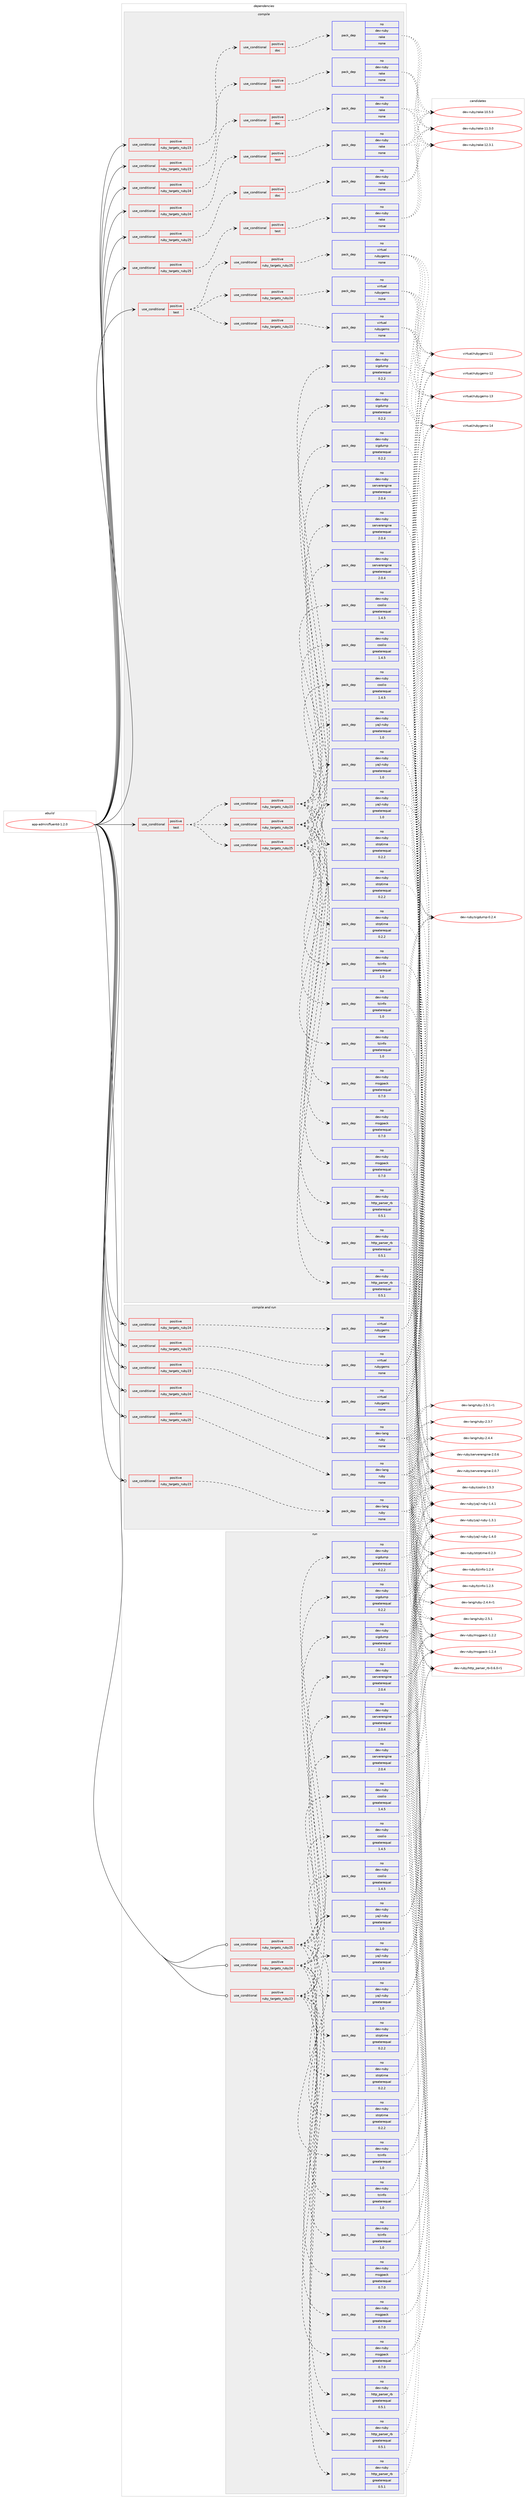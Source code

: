 digraph prolog {

# *************
# Graph options
# *************

newrank=true;
concentrate=true;
compound=true;
graph [rankdir=LR,fontname=Helvetica,fontsize=10,ranksep=1.5];#, ranksep=2.5, nodesep=0.2];
edge  [arrowhead=vee];
node  [fontname=Helvetica,fontsize=10];

# **********
# The ebuild
# **********

subgraph cluster_leftcol {
color=gray;
rank=same;
label=<<i>ebuild</i>>;
id [label="app-admin/fluentd-1.2.0", color=red, width=4, href="../app-admin/fluentd-1.2.0.svg"];
}

# ****************
# The dependencies
# ****************

subgraph cluster_midcol {
color=gray;
label=<<i>dependencies</i>>;
subgraph cluster_compile {
fillcolor="#eeeeee";
style=filled;
label=<<i>compile</i>>;
subgraph cond114 {
dependency774 [label=<<TABLE BORDER="0" CELLBORDER="1" CELLSPACING="0" CELLPADDING="4"><TR><TD ROWSPAN="3" CELLPADDING="10">use_conditional</TD></TR><TR><TD>positive</TD></TR><TR><TD>ruby_targets_ruby23</TD></TR></TABLE>>, shape=none, color=red];
subgraph cond115 {
dependency775 [label=<<TABLE BORDER="0" CELLBORDER="1" CELLSPACING="0" CELLPADDING="4"><TR><TD ROWSPAN="3" CELLPADDING="10">use_conditional</TD></TR><TR><TD>positive</TD></TR><TR><TD>doc</TD></TR></TABLE>>, shape=none, color=red];
subgraph pack638 {
dependency776 [label=<<TABLE BORDER="0" CELLBORDER="1" CELLSPACING="0" CELLPADDING="4" WIDTH="220"><TR><TD ROWSPAN="6" CELLPADDING="30">pack_dep</TD></TR><TR><TD WIDTH="110">no</TD></TR><TR><TD>dev-ruby</TD></TR><TR><TD>rake</TD></TR><TR><TD>none</TD></TR><TR><TD></TD></TR></TABLE>>, shape=none, color=blue];
}
dependency775:e -> dependency776:w [weight=20,style="dashed",arrowhead="vee"];
}
dependency774:e -> dependency775:w [weight=20,style="dashed",arrowhead="vee"];
}
id:e -> dependency774:w [weight=20,style="solid",arrowhead="vee"];
subgraph cond116 {
dependency777 [label=<<TABLE BORDER="0" CELLBORDER="1" CELLSPACING="0" CELLPADDING="4"><TR><TD ROWSPAN="3" CELLPADDING="10">use_conditional</TD></TR><TR><TD>positive</TD></TR><TR><TD>ruby_targets_ruby23</TD></TR></TABLE>>, shape=none, color=red];
subgraph cond117 {
dependency778 [label=<<TABLE BORDER="0" CELLBORDER="1" CELLSPACING="0" CELLPADDING="4"><TR><TD ROWSPAN="3" CELLPADDING="10">use_conditional</TD></TR><TR><TD>positive</TD></TR><TR><TD>test</TD></TR></TABLE>>, shape=none, color=red];
subgraph pack639 {
dependency779 [label=<<TABLE BORDER="0" CELLBORDER="1" CELLSPACING="0" CELLPADDING="4" WIDTH="220"><TR><TD ROWSPAN="6" CELLPADDING="30">pack_dep</TD></TR><TR><TD WIDTH="110">no</TD></TR><TR><TD>dev-ruby</TD></TR><TR><TD>rake</TD></TR><TR><TD>none</TD></TR><TR><TD></TD></TR></TABLE>>, shape=none, color=blue];
}
dependency778:e -> dependency779:w [weight=20,style="dashed",arrowhead="vee"];
}
dependency777:e -> dependency778:w [weight=20,style="dashed",arrowhead="vee"];
}
id:e -> dependency777:w [weight=20,style="solid",arrowhead="vee"];
subgraph cond118 {
dependency780 [label=<<TABLE BORDER="0" CELLBORDER="1" CELLSPACING="0" CELLPADDING="4"><TR><TD ROWSPAN="3" CELLPADDING="10">use_conditional</TD></TR><TR><TD>positive</TD></TR><TR><TD>ruby_targets_ruby24</TD></TR></TABLE>>, shape=none, color=red];
subgraph cond119 {
dependency781 [label=<<TABLE BORDER="0" CELLBORDER="1" CELLSPACING="0" CELLPADDING="4"><TR><TD ROWSPAN="3" CELLPADDING="10">use_conditional</TD></TR><TR><TD>positive</TD></TR><TR><TD>doc</TD></TR></TABLE>>, shape=none, color=red];
subgraph pack640 {
dependency782 [label=<<TABLE BORDER="0" CELLBORDER="1" CELLSPACING="0" CELLPADDING="4" WIDTH="220"><TR><TD ROWSPAN="6" CELLPADDING="30">pack_dep</TD></TR><TR><TD WIDTH="110">no</TD></TR><TR><TD>dev-ruby</TD></TR><TR><TD>rake</TD></TR><TR><TD>none</TD></TR><TR><TD></TD></TR></TABLE>>, shape=none, color=blue];
}
dependency781:e -> dependency782:w [weight=20,style="dashed",arrowhead="vee"];
}
dependency780:e -> dependency781:w [weight=20,style="dashed",arrowhead="vee"];
}
id:e -> dependency780:w [weight=20,style="solid",arrowhead="vee"];
subgraph cond120 {
dependency783 [label=<<TABLE BORDER="0" CELLBORDER="1" CELLSPACING="0" CELLPADDING="4"><TR><TD ROWSPAN="3" CELLPADDING="10">use_conditional</TD></TR><TR><TD>positive</TD></TR><TR><TD>ruby_targets_ruby24</TD></TR></TABLE>>, shape=none, color=red];
subgraph cond121 {
dependency784 [label=<<TABLE BORDER="0" CELLBORDER="1" CELLSPACING="0" CELLPADDING="4"><TR><TD ROWSPAN="3" CELLPADDING="10">use_conditional</TD></TR><TR><TD>positive</TD></TR><TR><TD>test</TD></TR></TABLE>>, shape=none, color=red];
subgraph pack641 {
dependency785 [label=<<TABLE BORDER="0" CELLBORDER="1" CELLSPACING="0" CELLPADDING="4" WIDTH="220"><TR><TD ROWSPAN="6" CELLPADDING="30">pack_dep</TD></TR><TR><TD WIDTH="110">no</TD></TR><TR><TD>dev-ruby</TD></TR><TR><TD>rake</TD></TR><TR><TD>none</TD></TR><TR><TD></TD></TR></TABLE>>, shape=none, color=blue];
}
dependency784:e -> dependency785:w [weight=20,style="dashed",arrowhead="vee"];
}
dependency783:e -> dependency784:w [weight=20,style="dashed",arrowhead="vee"];
}
id:e -> dependency783:w [weight=20,style="solid",arrowhead="vee"];
subgraph cond122 {
dependency786 [label=<<TABLE BORDER="0" CELLBORDER="1" CELLSPACING="0" CELLPADDING="4"><TR><TD ROWSPAN="3" CELLPADDING="10">use_conditional</TD></TR><TR><TD>positive</TD></TR><TR><TD>ruby_targets_ruby25</TD></TR></TABLE>>, shape=none, color=red];
subgraph cond123 {
dependency787 [label=<<TABLE BORDER="0" CELLBORDER="1" CELLSPACING="0" CELLPADDING="4"><TR><TD ROWSPAN="3" CELLPADDING="10">use_conditional</TD></TR><TR><TD>positive</TD></TR><TR><TD>doc</TD></TR></TABLE>>, shape=none, color=red];
subgraph pack642 {
dependency788 [label=<<TABLE BORDER="0" CELLBORDER="1" CELLSPACING="0" CELLPADDING="4" WIDTH="220"><TR><TD ROWSPAN="6" CELLPADDING="30">pack_dep</TD></TR><TR><TD WIDTH="110">no</TD></TR><TR><TD>dev-ruby</TD></TR><TR><TD>rake</TD></TR><TR><TD>none</TD></TR><TR><TD></TD></TR></TABLE>>, shape=none, color=blue];
}
dependency787:e -> dependency788:w [weight=20,style="dashed",arrowhead="vee"];
}
dependency786:e -> dependency787:w [weight=20,style="dashed",arrowhead="vee"];
}
id:e -> dependency786:w [weight=20,style="solid",arrowhead="vee"];
subgraph cond124 {
dependency789 [label=<<TABLE BORDER="0" CELLBORDER="1" CELLSPACING="0" CELLPADDING="4"><TR><TD ROWSPAN="3" CELLPADDING="10">use_conditional</TD></TR><TR><TD>positive</TD></TR><TR><TD>ruby_targets_ruby25</TD></TR></TABLE>>, shape=none, color=red];
subgraph cond125 {
dependency790 [label=<<TABLE BORDER="0" CELLBORDER="1" CELLSPACING="0" CELLPADDING="4"><TR><TD ROWSPAN="3" CELLPADDING="10">use_conditional</TD></TR><TR><TD>positive</TD></TR><TR><TD>test</TD></TR></TABLE>>, shape=none, color=red];
subgraph pack643 {
dependency791 [label=<<TABLE BORDER="0" CELLBORDER="1" CELLSPACING="0" CELLPADDING="4" WIDTH="220"><TR><TD ROWSPAN="6" CELLPADDING="30">pack_dep</TD></TR><TR><TD WIDTH="110">no</TD></TR><TR><TD>dev-ruby</TD></TR><TR><TD>rake</TD></TR><TR><TD>none</TD></TR><TR><TD></TD></TR></TABLE>>, shape=none, color=blue];
}
dependency790:e -> dependency791:w [weight=20,style="dashed",arrowhead="vee"];
}
dependency789:e -> dependency790:w [weight=20,style="dashed",arrowhead="vee"];
}
id:e -> dependency789:w [weight=20,style="solid",arrowhead="vee"];
subgraph cond126 {
dependency792 [label=<<TABLE BORDER="0" CELLBORDER="1" CELLSPACING="0" CELLPADDING="4"><TR><TD ROWSPAN="3" CELLPADDING="10">use_conditional</TD></TR><TR><TD>positive</TD></TR><TR><TD>test</TD></TR></TABLE>>, shape=none, color=red];
subgraph cond127 {
dependency793 [label=<<TABLE BORDER="0" CELLBORDER="1" CELLSPACING="0" CELLPADDING="4"><TR><TD ROWSPAN="3" CELLPADDING="10">use_conditional</TD></TR><TR><TD>positive</TD></TR><TR><TD>ruby_targets_ruby23</TD></TR></TABLE>>, shape=none, color=red];
subgraph pack644 {
dependency794 [label=<<TABLE BORDER="0" CELLBORDER="1" CELLSPACING="0" CELLPADDING="4" WIDTH="220"><TR><TD ROWSPAN="6" CELLPADDING="30">pack_dep</TD></TR><TR><TD WIDTH="110">no</TD></TR><TR><TD>dev-ruby</TD></TR><TR><TD>msgpack</TD></TR><TR><TD>greaterequal</TD></TR><TR><TD>0.7.0</TD></TR></TABLE>>, shape=none, color=blue];
}
dependency793:e -> dependency794:w [weight=20,style="dashed",arrowhead="vee"];
subgraph pack645 {
dependency795 [label=<<TABLE BORDER="0" CELLBORDER="1" CELLSPACING="0" CELLPADDING="4" WIDTH="220"><TR><TD ROWSPAN="6" CELLPADDING="30">pack_dep</TD></TR><TR><TD WIDTH="110">no</TD></TR><TR><TD>dev-ruby</TD></TR><TR><TD>yajl-ruby</TD></TR><TR><TD>greaterequal</TD></TR><TR><TD>1.0</TD></TR></TABLE>>, shape=none, color=blue];
}
dependency793:e -> dependency795:w [weight=20,style="dashed",arrowhead="vee"];
subgraph pack646 {
dependency796 [label=<<TABLE BORDER="0" CELLBORDER="1" CELLSPACING="0" CELLPADDING="4" WIDTH="220"><TR><TD ROWSPAN="6" CELLPADDING="30">pack_dep</TD></TR><TR><TD WIDTH="110">no</TD></TR><TR><TD>dev-ruby</TD></TR><TR><TD>coolio</TD></TR><TR><TD>greaterequal</TD></TR><TR><TD>1.4.5</TD></TR></TABLE>>, shape=none, color=blue];
}
dependency793:e -> dependency796:w [weight=20,style="dashed",arrowhead="vee"];
subgraph pack647 {
dependency797 [label=<<TABLE BORDER="0" CELLBORDER="1" CELLSPACING="0" CELLPADDING="4" WIDTH="220"><TR><TD ROWSPAN="6" CELLPADDING="30">pack_dep</TD></TR><TR><TD WIDTH="110">no</TD></TR><TR><TD>dev-ruby</TD></TR><TR><TD>serverengine</TD></TR><TR><TD>greaterequal</TD></TR><TR><TD>2.0.4</TD></TR></TABLE>>, shape=none, color=blue];
}
dependency793:e -> dependency797:w [weight=20,style="dashed",arrowhead="vee"];
subgraph pack648 {
dependency798 [label=<<TABLE BORDER="0" CELLBORDER="1" CELLSPACING="0" CELLPADDING="4" WIDTH="220"><TR><TD ROWSPAN="6" CELLPADDING="30">pack_dep</TD></TR><TR><TD WIDTH="110">no</TD></TR><TR><TD>dev-ruby</TD></TR><TR><TD>http_parser_rb</TD></TR><TR><TD>greaterequal</TD></TR><TR><TD>0.5.1</TD></TR></TABLE>>, shape=none, color=blue];
}
dependency793:e -> dependency798:w [weight=20,style="dashed",arrowhead="vee"];
subgraph pack649 {
dependency799 [label=<<TABLE BORDER="0" CELLBORDER="1" CELLSPACING="0" CELLPADDING="4" WIDTH="220"><TR><TD ROWSPAN="6" CELLPADDING="30">pack_dep</TD></TR><TR><TD WIDTH="110">no</TD></TR><TR><TD>dev-ruby</TD></TR><TR><TD>sigdump</TD></TR><TR><TD>greaterequal</TD></TR><TR><TD>0.2.2</TD></TR></TABLE>>, shape=none, color=blue];
}
dependency793:e -> dependency799:w [weight=20,style="dashed",arrowhead="vee"];
subgraph pack650 {
dependency800 [label=<<TABLE BORDER="0" CELLBORDER="1" CELLSPACING="0" CELLPADDING="4" WIDTH="220"><TR><TD ROWSPAN="6" CELLPADDING="30">pack_dep</TD></TR><TR><TD WIDTH="110">no</TD></TR><TR><TD>dev-ruby</TD></TR><TR><TD>tzinfo</TD></TR><TR><TD>greaterequal</TD></TR><TR><TD>1.0</TD></TR></TABLE>>, shape=none, color=blue];
}
dependency793:e -> dependency800:w [weight=20,style="dashed",arrowhead="vee"];
subgraph pack651 {
dependency801 [label=<<TABLE BORDER="0" CELLBORDER="1" CELLSPACING="0" CELLPADDING="4" WIDTH="220"><TR><TD ROWSPAN="6" CELLPADDING="30">pack_dep</TD></TR><TR><TD WIDTH="110">no</TD></TR><TR><TD>dev-ruby</TD></TR><TR><TD>strptime</TD></TR><TR><TD>greaterequal</TD></TR><TR><TD>0.2.2</TD></TR></TABLE>>, shape=none, color=blue];
}
dependency793:e -> dependency801:w [weight=20,style="dashed",arrowhead="vee"];
}
dependency792:e -> dependency793:w [weight=20,style="dashed",arrowhead="vee"];
subgraph cond128 {
dependency802 [label=<<TABLE BORDER="0" CELLBORDER="1" CELLSPACING="0" CELLPADDING="4"><TR><TD ROWSPAN="3" CELLPADDING="10">use_conditional</TD></TR><TR><TD>positive</TD></TR><TR><TD>ruby_targets_ruby24</TD></TR></TABLE>>, shape=none, color=red];
subgraph pack652 {
dependency803 [label=<<TABLE BORDER="0" CELLBORDER="1" CELLSPACING="0" CELLPADDING="4" WIDTH="220"><TR><TD ROWSPAN="6" CELLPADDING="30">pack_dep</TD></TR><TR><TD WIDTH="110">no</TD></TR><TR><TD>dev-ruby</TD></TR><TR><TD>msgpack</TD></TR><TR><TD>greaterequal</TD></TR><TR><TD>0.7.0</TD></TR></TABLE>>, shape=none, color=blue];
}
dependency802:e -> dependency803:w [weight=20,style="dashed",arrowhead="vee"];
subgraph pack653 {
dependency804 [label=<<TABLE BORDER="0" CELLBORDER="1" CELLSPACING="0" CELLPADDING="4" WIDTH="220"><TR><TD ROWSPAN="6" CELLPADDING="30">pack_dep</TD></TR><TR><TD WIDTH="110">no</TD></TR><TR><TD>dev-ruby</TD></TR><TR><TD>yajl-ruby</TD></TR><TR><TD>greaterequal</TD></TR><TR><TD>1.0</TD></TR></TABLE>>, shape=none, color=blue];
}
dependency802:e -> dependency804:w [weight=20,style="dashed",arrowhead="vee"];
subgraph pack654 {
dependency805 [label=<<TABLE BORDER="0" CELLBORDER="1" CELLSPACING="0" CELLPADDING="4" WIDTH="220"><TR><TD ROWSPAN="6" CELLPADDING="30">pack_dep</TD></TR><TR><TD WIDTH="110">no</TD></TR><TR><TD>dev-ruby</TD></TR><TR><TD>coolio</TD></TR><TR><TD>greaterequal</TD></TR><TR><TD>1.4.5</TD></TR></TABLE>>, shape=none, color=blue];
}
dependency802:e -> dependency805:w [weight=20,style="dashed",arrowhead="vee"];
subgraph pack655 {
dependency806 [label=<<TABLE BORDER="0" CELLBORDER="1" CELLSPACING="0" CELLPADDING="4" WIDTH="220"><TR><TD ROWSPAN="6" CELLPADDING="30">pack_dep</TD></TR><TR><TD WIDTH="110">no</TD></TR><TR><TD>dev-ruby</TD></TR><TR><TD>serverengine</TD></TR><TR><TD>greaterequal</TD></TR><TR><TD>2.0.4</TD></TR></TABLE>>, shape=none, color=blue];
}
dependency802:e -> dependency806:w [weight=20,style="dashed",arrowhead="vee"];
subgraph pack656 {
dependency807 [label=<<TABLE BORDER="0" CELLBORDER="1" CELLSPACING="0" CELLPADDING="4" WIDTH="220"><TR><TD ROWSPAN="6" CELLPADDING="30">pack_dep</TD></TR><TR><TD WIDTH="110">no</TD></TR><TR><TD>dev-ruby</TD></TR><TR><TD>http_parser_rb</TD></TR><TR><TD>greaterequal</TD></TR><TR><TD>0.5.1</TD></TR></TABLE>>, shape=none, color=blue];
}
dependency802:e -> dependency807:w [weight=20,style="dashed",arrowhead="vee"];
subgraph pack657 {
dependency808 [label=<<TABLE BORDER="0" CELLBORDER="1" CELLSPACING="0" CELLPADDING="4" WIDTH="220"><TR><TD ROWSPAN="6" CELLPADDING="30">pack_dep</TD></TR><TR><TD WIDTH="110">no</TD></TR><TR><TD>dev-ruby</TD></TR><TR><TD>sigdump</TD></TR><TR><TD>greaterequal</TD></TR><TR><TD>0.2.2</TD></TR></TABLE>>, shape=none, color=blue];
}
dependency802:e -> dependency808:w [weight=20,style="dashed",arrowhead="vee"];
subgraph pack658 {
dependency809 [label=<<TABLE BORDER="0" CELLBORDER="1" CELLSPACING="0" CELLPADDING="4" WIDTH="220"><TR><TD ROWSPAN="6" CELLPADDING="30">pack_dep</TD></TR><TR><TD WIDTH="110">no</TD></TR><TR><TD>dev-ruby</TD></TR><TR><TD>tzinfo</TD></TR><TR><TD>greaterequal</TD></TR><TR><TD>1.0</TD></TR></TABLE>>, shape=none, color=blue];
}
dependency802:e -> dependency809:w [weight=20,style="dashed",arrowhead="vee"];
subgraph pack659 {
dependency810 [label=<<TABLE BORDER="0" CELLBORDER="1" CELLSPACING="0" CELLPADDING="4" WIDTH="220"><TR><TD ROWSPAN="6" CELLPADDING="30">pack_dep</TD></TR><TR><TD WIDTH="110">no</TD></TR><TR><TD>dev-ruby</TD></TR><TR><TD>strptime</TD></TR><TR><TD>greaterequal</TD></TR><TR><TD>0.2.2</TD></TR></TABLE>>, shape=none, color=blue];
}
dependency802:e -> dependency810:w [weight=20,style="dashed",arrowhead="vee"];
}
dependency792:e -> dependency802:w [weight=20,style="dashed",arrowhead="vee"];
subgraph cond129 {
dependency811 [label=<<TABLE BORDER="0" CELLBORDER="1" CELLSPACING="0" CELLPADDING="4"><TR><TD ROWSPAN="3" CELLPADDING="10">use_conditional</TD></TR><TR><TD>positive</TD></TR><TR><TD>ruby_targets_ruby25</TD></TR></TABLE>>, shape=none, color=red];
subgraph pack660 {
dependency812 [label=<<TABLE BORDER="0" CELLBORDER="1" CELLSPACING="0" CELLPADDING="4" WIDTH="220"><TR><TD ROWSPAN="6" CELLPADDING="30">pack_dep</TD></TR><TR><TD WIDTH="110">no</TD></TR><TR><TD>dev-ruby</TD></TR><TR><TD>msgpack</TD></TR><TR><TD>greaterequal</TD></TR><TR><TD>0.7.0</TD></TR></TABLE>>, shape=none, color=blue];
}
dependency811:e -> dependency812:w [weight=20,style="dashed",arrowhead="vee"];
subgraph pack661 {
dependency813 [label=<<TABLE BORDER="0" CELLBORDER="1" CELLSPACING="0" CELLPADDING="4" WIDTH="220"><TR><TD ROWSPAN="6" CELLPADDING="30">pack_dep</TD></TR><TR><TD WIDTH="110">no</TD></TR><TR><TD>dev-ruby</TD></TR><TR><TD>yajl-ruby</TD></TR><TR><TD>greaterequal</TD></TR><TR><TD>1.0</TD></TR></TABLE>>, shape=none, color=blue];
}
dependency811:e -> dependency813:w [weight=20,style="dashed",arrowhead="vee"];
subgraph pack662 {
dependency814 [label=<<TABLE BORDER="0" CELLBORDER="1" CELLSPACING="0" CELLPADDING="4" WIDTH="220"><TR><TD ROWSPAN="6" CELLPADDING="30">pack_dep</TD></TR><TR><TD WIDTH="110">no</TD></TR><TR><TD>dev-ruby</TD></TR><TR><TD>coolio</TD></TR><TR><TD>greaterequal</TD></TR><TR><TD>1.4.5</TD></TR></TABLE>>, shape=none, color=blue];
}
dependency811:e -> dependency814:w [weight=20,style="dashed",arrowhead="vee"];
subgraph pack663 {
dependency815 [label=<<TABLE BORDER="0" CELLBORDER="1" CELLSPACING="0" CELLPADDING="4" WIDTH="220"><TR><TD ROWSPAN="6" CELLPADDING="30">pack_dep</TD></TR><TR><TD WIDTH="110">no</TD></TR><TR><TD>dev-ruby</TD></TR><TR><TD>serverengine</TD></TR><TR><TD>greaterequal</TD></TR><TR><TD>2.0.4</TD></TR></TABLE>>, shape=none, color=blue];
}
dependency811:e -> dependency815:w [weight=20,style="dashed",arrowhead="vee"];
subgraph pack664 {
dependency816 [label=<<TABLE BORDER="0" CELLBORDER="1" CELLSPACING="0" CELLPADDING="4" WIDTH="220"><TR><TD ROWSPAN="6" CELLPADDING="30">pack_dep</TD></TR><TR><TD WIDTH="110">no</TD></TR><TR><TD>dev-ruby</TD></TR><TR><TD>http_parser_rb</TD></TR><TR><TD>greaterequal</TD></TR><TR><TD>0.5.1</TD></TR></TABLE>>, shape=none, color=blue];
}
dependency811:e -> dependency816:w [weight=20,style="dashed",arrowhead="vee"];
subgraph pack665 {
dependency817 [label=<<TABLE BORDER="0" CELLBORDER="1" CELLSPACING="0" CELLPADDING="4" WIDTH="220"><TR><TD ROWSPAN="6" CELLPADDING="30">pack_dep</TD></TR><TR><TD WIDTH="110">no</TD></TR><TR><TD>dev-ruby</TD></TR><TR><TD>sigdump</TD></TR><TR><TD>greaterequal</TD></TR><TR><TD>0.2.2</TD></TR></TABLE>>, shape=none, color=blue];
}
dependency811:e -> dependency817:w [weight=20,style="dashed",arrowhead="vee"];
subgraph pack666 {
dependency818 [label=<<TABLE BORDER="0" CELLBORDER="1" CELLSPACING="0" CELLPADDING="4" WIDTH="220"><TR><TD ROWSPAN="6" CELLPADDING="30">pack_dep</TD></TR><TR><TD WIDTH="110">no</TD></TR><TR><TD>dev-ruby</TD></TR><TR><TD>tzinfo</TD></TR><TR><TD>greaterequal</TD></TR><TR><TD>1.0</TD></TR></TABLE>>, shape=none, color=blue];
}
dependency811:e -> dependency818:w [weight=20,style="dashed",arrowhead="vee"];
subgraph pack667 {
dependency819 [label=<<TABLE BORDER="0" CELLBORDER="1" CELLSPACING="0" CELLPADDING="4" WIDTH="220"><TR><TD ROWSPAN="6" CELLPADDING="30">pack_dep</TD></TR><TR><TD WIDTH="110">no</TD></TR><TR><TD>dev-ruby</TD></TR><TR><TD>strptime</TD></TR><TR><TD>greaterequal</TD></TR><TR><TD>0.2.2</TD></TR></TABLE>>, shape=none, color=blue];
}
dependency811:e -> dependency819:w [weight=20,style="dashed",arrowhead="vee"];
}
dependency792:e -> dependency811:w [weight=20,style="dashed",arrowhead="vee"];
}
id:e -> dependency792:w [weight=20,style="solid",arrowhead="vee"];
subgraph cond130 {
dependency820 [label=<<TABLE BORDER="0" CELLBORDER="1" CELLSPACING="0" CELLPADDING="4"><TR><TD ROWSPAN="3" CELLPADDING="10">use_conditional</TD></TR><TR><TD>positive</TD></TR><TR><TD>test</TD></TR></TABLE>>, shape=none, color=red];
subgraph cond131 {
dependency821 [label=<<TABLE BORDER="0" CELLBORDER="1" CELLSPACING="0" CELLPADDING="4"><TR><TD ROWSPAN="3" CELLPADDING="10">use_conditional</TD></TR><TR><TD>positive</TD></TR><TR><TD>ruby_targets_ruby23</TD></TR></TABLE>>, shape=none, color=red];
subgraph pack668 {
dependency822 [label=<<TABLE BORDER="0" CELLBORDER="1" CELLSPACING="0" CELLPADDING="4" WIDTH="220"><TR><TD ROWSPAN="6" CELLPADDING="30">pack_dep</TD></TR><TR><TD WIDTH="110">no</TD></TR><TR><TD>virtual</TD></TR><TR><TD>rubygems</TD></TR><TR><TD>none</TD></TR><TR><TD></TD></TR></TABLE>>, shape=none, color=blue];
}
dependency821:e -> dependency822:w [weight=20,style="dashed",arrowhead="vee"];
}
dependency820:e -> dependency821:w [weight=20,style="dashed",arrowhead="vee"];
subgraph cond132 {
dependency823 [label=<<TABLE BORDER="0" CELLBORDER="1" CELLSPACING="0" CELLPADDING="4"><TR><TD ROWSPAN="3" CELLPADDING="10">use_conditional</TD></TR><TR><TD>positive</TD></TR><TR><TD>ruby_targets_ruby24</TD></TR></TABLE>>, shape=none, color=red];
subgraph pack669 {
dependency824 [label=<<TABLE BORDER="0" CELLBORDER="1" CELLSPACING="0" CELLPADDING="4" WIDTH="220"><TR><TD ROWSPAN="6" CELLPADDING="30">pack_dep</TD></TR><TR><TD WIDTH="110">no</TD></TR><TR><TD>virtual</TD></TR><TR><TD>rubygems</TD></TR><TR><TD>none</TD></TR><TR><TD></TD></TR></TABLE>>, shape=none, color=blue];
}
dependency823:e -> dependency824:w [weight=20,style="dashed",arrowhead="vee"];
}
dependency820:e -> dependency823:w [weight=20,style="dashed",arrowhead="vee"];
subgraph cond133 {
dependency825 [label=<<TABLE BORDER="0" CELLBORDER="1" CELLSPACING="0" CELLPADDING="4"><TR><TD ROWSPAN="3" CELLPADDING="10">use_conditional</TD></TR><TR><TD>positive</TD></TR><TR><TD>ruby_targets_ruby25</TD></TR></TABLE>>, shape=none, color=red];
subgraph pack670 {
dependency826 [label=<<TABLE BORDER="0" CELLBORDER="1" CELLSPACING="0" CELLPADDING="4" WIDTH="220"><TR><TD ROWSPAN="6" CELLPADDING="30">pack_dep</TD></TR><TR><TD WIDTH="110">no</TD></TR><TR><TD>virtual</TD></TR><TR><TD>rubygems</TD></TR><TR><TD>none</TD></TR><TR><TD></TD></TR></TABLE>>, shape=none, color=blue];
}
dependency825:e -> dependency826:w [weight=20,style="dashed",arrowhead="vee"];
}
dependency820:e -> dependency825:w [weight=20,style="dashed",arrowhead="vee"];
}
id:e -> dependency820:w [weight=20,style="solid",arrowhead="vee"];
}
subgraph cluster_compileandrun {
fillcolor="#eeeeee";
style=filled;
label=<<i>compile and run</i>>;
subgraph cond134 {
dependency827 [label=<<TABLE BORDER="0" CELLBORDER="1" CELLSPACING="0" CELLPADDING="4"><TR><TD ROWSPAN="3" CELLPADDING="10">use_conditional</TD></TR><TR><TD>positive</TD></TR><TR><TD>ruby_targets_ruby23</TD></TR></TABLE>>, shape=none, color=red];
subgraph pack671 {
dependency828 [label=<<TABLE BORDER="0" CELLBORDER="1" CELLSPACING="0" CELLPADDING="4" WIDTH="220"><TR><TD ROWSPAN="6" CELLPADDING="30">pack_dep</TD></TR><TR><TD WIDTH="110">no</TD></TR><TR><TD>dev-lang</TD></TR><TR><TD>ruby</TD></TR><TR><TD>none</TD></TR><TR><TD></TD></TR></TABLE>>, shape=none, color=blue];
}
dependency827:e -> dependency828:w [weight=20,style="dashed",arrowhead="vee"];
}
id:e -> dependency827:w [weight=20,style="solid",arrowhead="odotvee"];
subgraph cond135 {
dependency829 [label=<<TABLE BORDER="0" CELLBORDER="1" CELLSPACING="0" CELLPADDING="4"><TR><TD ROWSPAN="3" CELLPADDING="10">use_conditional</TD></TR><TR><TD>positive</TD></TR><TR><TD>ruby_targets_ruby23</TD></TR></TABLE>>, shape=none, color=red];
subgraph pack672 {
dependency830 [label=<<TABLE BORDER="0" CELLBORDER="1" CELLSPACING="0" CELLPADDING="4" WIDTH="220"><TR><TD ROWSPAN="6" CELLPADDING="30">pack_dep</TD></TR><TR><TD WIDTH="110">no</TD></TR><TR><TD>virtual</TD></TR><TR><TD>rubygems</TD></TR><TR><TD>none</TD></TR><TR><TD></TD></TR></TABLE>>, shape=none, color=blue];
}
dependency829:e -> dependency830:w [weight=20,style="dashed",arrowhead="vee"];
}
id:e -> dependency829:w [weight=20,style="solid",arrowhead="odotvee"];
subgraph cond136 {
dependency831 [label=<<TABLE BORDER="0" CELLBORDER="1" CELLSPACING="0" CELLPADDING="4"><TR><TD ROWSPAN="3" CELLPADDING="10">use_conditional</TD></TR><TR><TD>positive</TD></TR><TR><TD>ruby_targets_ruby24</TD></TR></TABLE>>, shape=none, color=red];
subgraph pack673 {
dependency832 [label=<<TABLE BORDER="0" CELLBORDER="1" CELLSPACING="0" CELLPADDING="4" WIDTH="220"><TR><TD ROWSPAN="6" CELLPADDING="30">pack_dep</TD></TR><TR><TD WIDTH="110">no</TD></TR><TR><TD>dev-lang</TD></TR><TR><TD>ruby</TD></TR><TR><TD>none</TD></TR><TR><TD></TD></TR></TABLE>>, shape=none, color=blue];
}
dependency831:e -> dependency832:w [weight=20,style="dashed",arrowhead="vee"];
}
id:e -> dependency831:w [weight=20,style="solid",arrowhead="odotvee"];
subgraph cond137 {
dependency833 [label=<<TABLE BORDER="0" CELLBORDER="1" CELLSPACING="0" CELLPADDING="4"><TR><TD ROWSPAN="3" CELLPADDING="10">use_conditional</TD></TR><TR><TD>positive</TD></TR><TR><TD>ruby_targets_ruby24</TD></TR></TABLE>>, shape=none, color=red];
subgraph pack674 {
dependency834 [label=<<TABLE BORDER="0" CELLBORDER="1" CELLSPACING="0" CELLPADDING="4" WIDTH="220"><TR><TD ROWSPAN="6" CELLPADDING="30">pack_dep</TD></TR><TR><TD WIDTH="110">no</TD></TR><TR><TD>virtual</TD></TR><TR><TD>rubygems</TD></TR><TR><TD>none</TD></TR><TR><TD></TD></TR></TABLE>>, shape=none, color=blue];
}
dependency833:e -> dependency834:w [weight=20,style="dashed",arrowhead="vee"];
}
id:e -> dependency833:w [weight=20,style="solid",arrowhead="odotvee"];
subgraph cond138 {
dependency835 [label=<<TABLE BORDER="0" CELLBORDER="1" CELLSPACING="0" CELLPADDING="4"><TR><TD ROWSPAN="3" CELLPADDING="10">use_conditional</TD></TR><TR><TD>positive</TD></TR><TR><TD>ruby_targets_ruby25</TD></TR></TABLE>>, shape=none, color=red];
subgraph pack675 {
dependency836 [label=<<TABLE BORDER="0" CELLBORDER="1" CELLSPACING="0" CELLPADDING="4" WIDTH="220"><TR><TD ROWSPAN="6" CELLPADDING="30">pack_dep</TD></TR><TR><TD WIDTH="110">no</TD></TR><TR><TD>dev-lang</TD></TR><TR><TD>ruby</TD></TR><TR><TD>none</TD></TR><TR><TD></TD></TR></TABLE>>, shape=none, color=blue];
}
dependency835:e -> dependency836:w [weight=20,style="dashed",arrowhead="vee"];
}
id:e -> dependency835:w [weight=20,style="solid",arrowhead="odotvee"];
subgraph cond139 {
dependency837 [label=<<TABLE BORDER="0" CELLBORDER="1" CELLSPACING="0" CELLPADDING="4"><TR><TD ROWSPAN="3" CELLPADDING="10">use_conditional</TD></TR><TR><TD>positive</TD></TR><TR><TD>ruby_targets_ruby25</TD></TR></TABLE>>, shape=none, color=red];
subgraph pack676 {
dependency838 [label=<<TABLE BORDER="0" CELLBORDER="1" CELLSPACING="0" CELLPADDING="4" WIDTH="220"><TR><TD ROWSPAN="6" CELLPADDING="30">pack_dep</TD></TR><TR><TD WIDTH="110">no</TD></TR><TR><TD>virtual</TD></TR><TR><TD>rubygems</TD></TR><TR><TD>none</TD></TR><TR><TD></TD></TR></TABLE>>, shape=none, color=blue];
}
dependency837:e -> dependency838:w [weight=20,style="dashed",arrowhead="vee"];
}
id:e -> dependency837:w [weight=20,style="solid",arrowhead="odotvee"];
}
subgraph cluster_run {
fillcolor="#eeeeee";
style=filled;
label=<<i>run</i>>;
subgraph cond140 {
dependency839 [label=<<TABLE BORDER="0" CELLBORDER="1" CELLSPACING="0" CELLPADDING="4"><TR><TD ROWSPAN="3" CELLPADDING="10">use_conditional</TD></TR><TR><TD>positive</TD></TR><TR><TD>ruby_targets_ruby23</TD></TR></TABLE>>, shape=none, color=red];
subgraph pack677 {
dependency840 [label=<<TABLE BORDER="0" CELLBORDER="1" CELLSPACING="0" CELLPADDING="4" WIDTH="220"><TR><TD ROWSPAN="6" CELLPADDING="30">pack_dep</TD></TR><TR><TD WIDTH="110">no</TD></TR><TR><TD>dev-ruby</TD></TR><TR><TD>msgpack</TD></TR><TR><TD>greaterequal</TD></TR><TR><TD>0.7.0</TD></TR></TABLE>>, shape=none, color=blue];
}
dependency839:e -> dependency840:w [weight=20,style="dashed",arrowhead="vee"];
subgraph pack678 {
dependency841 [label=<<TABLE BORDER="0" CELLBORDER="1" CELLSPACING="0" CELLPADDING="4" WIDTH="220"><TR><TD ROWSPAN="6" CELLPADDING="30">pack_dep</TD></TR><TR><TD WIDTH="110">no</TD></TR><TR><TD>dev-ruby</TD></TR><TR><TD>yajl-ruby</TD></TR><TR><TD>greaterequal</TD></TR><TR><TD>1.0</TD></TR></TABLE>>, shape=none, color=blue];
}
dependency839:e -> dependency841:w [weight=20,style="dashed",arrowhead="vee"];
subgraph pack679 {
dependency842 [label=<<TABLE BORDER="0" CELLBORDER="1" CELLSPACING="0" CELLPADDING="4" WIDTH="220"><TR><TD ROWSPAN="6" CELLPADDING="30">pack_dep</TD></TR><TR><TD WIDTH="110">no</TD></TR><TR><TD>dev-ruby</TD></TR><TR><TD>coolio</TD></TR><TR><TD>greaterequal</TD></TR><TR><TD>1.4.5</TD></TR></TABLE>>, shape=none, color=blue];
}
dependency839:e -> dependency842:w [weight=20,style="dashed",arrowhead="vee"];
subgraph pack680 {
dependency843 [label=<<TABLE BORDER="0" CELLBORDER="1" CELLSPACING="0" CELLPADDING="4" WIDTH="220"><TR><TD ROWSPAN="6" CELLPADDING="30">pack_dep</TD></TR><TR><TD WIDTH="110">no</TD></TR><TR><TD>dev-ruby</TD></TR><TR><TD>serverengine</TD></TR><TR><TD>greaterequal</TD></TR><TR><TD>2.0.4</TD></TR></TABLE>>, shape=none, color=blue];
}
dependency839:e -> dependency843:w [weight=20,style="dashed",arrowhead="vee"];
subgraph pack681 {
dependency844 [label=<<TABLE BORDER="0" CELLBORDER="1" CELLSPACING="0" CELLPADDING="4" WIDTH="220"><TR><TD ROWSPAN="6" CELLPADDING="30">pack_dep</TD></TR><TR><TD WIDTH="110">no</TD></TR><TR><TD>dev-ruby</TD></TR><TR><TD>http_parser_rb</TD></TR><TR><TD>greaterequal</TD></TR><TR><TD>0.5.1</TD></TR></TABLE>>, shape=none, color=blue];
}
dependency839:e -> dependency844:w [weight=20,style="dashed",arrowhead="vee"];
subgraph pack682 {
dependency845 [label=<<TABLE BORDER="0" CELLBORDER="1" CELLSPACING="0" CELLPADDING="4" WIDTH="220"><TR><TD ROWSPAN="6" CELLPADDING="30">pack_dep</TD></TR><TR><TD WIDTH="110">no</TD></TR><TR><TD>dev-ruby</TD></TR><TR><TD>sigdump</TD></TR><TR><TD>greaterequal</TD></TR><TR><TD>0.2.2</TD></TR></TABLE>>, shape=none, color=blue];
}
dependency839:e -> dependency845:w [weight=20,style="dashed",arrowhead="vee"];
subgraph pack683 {
dependency846 [label=<<TABLE BORDER="0" CELLBORDER="1" CELLSPACING="0" CELLPADDING="4" WIDTH="220"><TR><TD ROWSPAN="6" CELLPADDING="30">pack_dep</TD></TR><TR><TD WIDTH="110">no</TD></TR><TR><TD>dev-ruby</TD></TR><TR><TD>tzinfo</TD></TR><TR><TD>greaterequal</TD></TR><TR><TD>1.0</TD></TR></TABLE>>, shape=none, color=blue];
}
dependency839:e -> dependency846:w [weight=20,style="dashed",arrowhead="vee"];
subgraph pack684 {
dependency847 [label=<<TABLE BORDER="0" CELLBORDER="1" CELLSPACING="0" CELLPADDING="4" WIDTH="220"><TR><TD ROWSPAN="6" CELLPADDING="30">pack_dep</TD></TR><TR><TD WIDTH="110">no</TD></TR><TR><TD>dev-ruby</TD></TR><TR><TD>strptime</TD></TR><TR><TD>greaterequal</TD></TR><TR><TD>0.2.2</TD></TR></TABLE>>, shape=none, color=blue];
}
dependency839:e -> dependency847:w [weight=20,style="dashed",arrowhead="vee"];
}
id:e -> dependency839:w [weight=20,style="solid",arrowhead="odot"];
subgraph cond141 {
dependency848 [label=<<TABLE BORDER="0" CELLBORDER="1" CELLSPACING="0" CELLPADDING="4"><TR><TD ROWSPAN="3" CELLPADDING="10">use_conditional</TD></TR><TR><TD>positive</TD></TR><TR><TD>ruby_targets_ruby24</TD></TR></TABLE>>, shape=none, color=red];
subgraph pack685 {
dependency849 [label=<<TABLE BORDER="0" CELLBORDER="1" CELLSPACING="0" CELLPADDING="4" WIDTH="220"><TR><TD ROWSPAN="6" CELLPADDING="30">pack_dep</TD></TR><TR><TD WIDTH="110">no</TD></TR><TR><TD>dev-ruby</TD></TR><TR><TD>msgpack</TD></TR><TR><TD>greaterequal</TD></TR><TR><TD>0.7.0</TD></TR></TABLE>>, shape=none, color=blue];
}
dependency848:e -> dependency849:w [weight=20,style="dashed",arrowhead="vee"];
subgraph pack686 {
dependency850 [label=<<TABLE BORDER="0" CELLBORDER="1" CELLSPACING="0" CELLPADDING="4" WIDTH="220"><TR><TD ROWSPAN="6" CELLPADDING="30">pack_dep</TD></TR><TR><TD WIDTH="110">no</TD></TR><TR><TD>dev-ruby</TD></TR><TR><TD>yajl-ruby</TD></TR><TR><TD>greaterequal</TD></TR><TR><TD>1.0</TD></TR></TABLE>>, shape=none, color=blue];
}
dependency848:e -> dependency850:w [weight=20,style="dashed",arrowhead="vee"];
subgraph pack687 {
dependency851 [label=<<TABLE BORDER="0" CELLBORDER="1" CELLSPACING="0" CELLPADDING="4" WIDTH="220"><TR><TD ROWSPAN="6" CELLPADDING="30">pack_dep</TD></TR><TR><TD WIDTH="110">no</TD></TR><TR><TD>dev-ruby</TD></TR><TR><TD>coolio</TD></TR><TR><TD>greaterequal</TD></TR><TR><TD>1.4.5</TD></TR></TABLE>>, shape=none, color=blue];
}
dependency848:e -> dependency851:w [weight=20,style="dashed",arrowhead="vee"];
subgraph pack688 {
dependency852 [label=<<TABLE BORDER="0" CELLBORDER="1" CELLSPACING="0" CELLPADDING="4" WIDTH="220"><TR><TD ROWSPAN="6" CELLPADDING="30">pack_dep</TD></TR><TR><TD WIDTH="110">no</TD></TR><TR><TD>dev-ruby</TD></TR><TR><TD>serverengine</TD></TR><TR><TD>greaterequal</TD></TR><TR><TD>2.0.4</TD></TR></TABLE>>, shape=none, color=blue];
}
dependency848:e -> dependency852:w [weight=20,style="dashed",arrowhead="vee"];
subgraph pack689 {
dependency853 [label=<<TABLE BORDER="0" CELLBORDER="1" CELLSPACING="0" CELLPADDING="4" WIDTH="220"><TR><TD ROWSPAN="6" CELLPADDING="30">pack_dep</TD></TR><TR><TD WIDTH="110">no</TD></TR><TR><TD>dev-ruby</TD></TR><TR><TD>http_parser_rb</TD></TR><TR><TD>greaterequal</TD></TR><TR><TD>0.5.1</TD></TR></TABLE>>, shape=none, color=blue];
}
dependency848:e -> dependency853:w [weight=20,style="dashed",arrowhead="vee"];
subgraph pack690 {
dependency854 [label=<<TABLE BORDER="0" CELLBORDER="1" CELLSPACING="0" CELLPADDING="4" WIDTH="220"><TR><TD ROWSPAN="6" CELLPADDING="30">pack_dep</TD></TR><TR><TD WIDTH="110">no</TD></TR><TR><TD>dev-ruby</TD></TR><TR><TD>sigdump</TD></TR><TR><TD>greaterequal</TD></TR><TR><TD>0.2.2</TD></TR></TABLE>>, shape=none, color=blue];
}
dependency848:e -> dependency854:w [weight=20,style="dashed",arrowhead="vee"];
subgraph pack691 {
dependency855 [label=<<TABLE BORDER="0" CELLBORDER="1" CELLSPACING="0" CELLPADDING="4" WIDTH="220"><TR><TD ROWSPAN="6" CELLPADDING="30">pack_dep</TD></TR><TR><TD WIDTH="110">no</TD></TR><TR><TD>dev-ruby</TD></TR><TR><TD>tzinfo</TD></TR><TR><TD>greaterequal</TD></TR><TR><TD>1.0</TD></TR></TABLE>>, shape=none, color=blue];
}
dependency848:e -> dependency855:w [weight=20,style="dashed",arrowhead="vee"];
subgraph pack692 {
dependency856 [label=<<TABLE BORDER="0" CELLBORDER="1" CELLSPACING="0" CELLPADDING="4" WIDTH="220"><TR><TD ROWSPAN="6" CELLPADDING="30">pack_dep</TD></TR><TR><TD WIDTH="110">no</TD></TR><TR><TD>dev-ruby</TD></TR><TR><TD>strptime</TD></TR><TR><TD>greaterequal</TD></TR><TR><TD>0.2.2</TD></TR></TABLE>>, shape=none, color=blue];
}
dependency848:e -> dependency856:w [weight=20,style="dashed",arrowhead="vee"];
}
id:e -> dependency848:w [weight=20,style="solid",arrowhead="odot"];
subgraph cond142 {
dependency857 [label=<<TABLE BORDER="0" CELLBORDER="1" CELLSPACING="0" CELLPADDING="4"><TR><TD ROWSPAN="3" CELLPADDING="10">use_conditional</TD></TR><TR><TD>positive</TD></TR><TR><TD>ruby_targets_ruby25</TD></TR></TABLE>>, shape=none, color=red];
subgraph pack693 {
dependency858 [label=<<TABLE BORDER="0" CELLBORDER="1" CELLSPACING="0" CELLPADDING="4" WIDTH="220"><TR><TD ROWSPAN="6" CELLPADDING="30">pack_dep</TD></TR><TR><TD WIDTH="110">no</TD></TR><TR><TD>dev-ruby</TD></TR><TR><TD>msgpack</TD></TR><TR><TD>greaterequal</TD></TR><TR><TD>0.7.0</TD></TR></TABLE>>, shape=none, color=blue];
}
dependency857:e -> dependency858:w [weight=20,style="dashed",arrowhead="vee"];
subgraph pack694 {
dependency859 [label=<<TABLE BORDER="0" CELLBORDER="1" CELLSPACING="0" CELLPADDING="4" WIDTH="220"><TR><TD ROWSPAN="6" CELLPADDING="30">pack_dep</TD></TR><TR><TD WIDTH="110">no</TD></TR><TR><TD>dev-ruby</TD></TR><TR><TD>yajl-ruby</TD></TR><TR><TD>greaterequal</TD></TR><TR><TD>1.0</TD></TR></TABLE>>, shape=none, color=blue];
}
dependency857:e -> dependency859:w [weight=20,style="dashed",arrowhead="vee"];
subgraph pack695 {
dependency860 [label=<<TABLE BORDER="0" CELLBORDER="1" CELLSPACING="0" CELLPADDING="4" WIDTH="220"><TR><TD ROWSPAN="6" CELLPADDING="30">pack_dep</TD></TR><TR><TD WIDTH="110">no</TD></TR><TR><TD>dev-ruby</TD></TR><TR><TD>coolio</TD></TR><TR><TD>greaterequal</TD></TR><TR><TD>1.4.5</TD></TR></TABLE>>, shape=none, color=blue];
}
dependency857:e -> dependency860:w [weight=20,style="dashed",arrowhead="vee"];
subgraph pack696 {
dependency861 [label=<<TABLE BORDER="0" CELLBORDER="1" CELLSPACING="0" CELLPADDING="4" WIDTH="220"><TR><TD ROWSPAN="6" CELLPADDING="30">pack_dep</TD></TR><TR><TD WIDTH="110">no</TD></TR><TR><TD>dev-ruby</TD></TR><TR><TD>serverengine</TD></TR><TR><TD>greaterequal</TD></TR><TR><TD>2.0.4</TD></TR></TABLE>>, shape=none, color=blue];
}
dependency857:e -> dependency861:w [weight=20,style="dashed",arrowhead="vee"];
subgraph pack697 {
dependency862 [label=<<TABLE BORDER="0" CELLBORDER="1" CELLSPACING="0" CELLPADDING="4" WIDTH="220"><TR><TD ROWSPAN="6" CELLPADDING="30">pack_dep</TD></TR><TR><TD WIDTH="110">no</TD></TR><TR><TD>dev-ruby</TD></TR><TR><TD>http_parser_rb</TD></TR><TR><TD>greaterequal</TD></TR><TR><TD>0.5.1</TD></TR></TABLE>>, shape=none, color=blue];
}
dependency857:e -> dependency862:w [weight=20,style="dashed",arrowhead="vee"];
subgraph pack698 {
dependency863 [label=<<TABLE BORDER="0" CELLBORDER="1" CELLSPACING="0" CELLPADDING="4" WIDTH="220"><TR><TD ROWSPAN="6" CELLPADDING="30">pack_dep</TD></TR><TR><TD WIDTH="110">no</TD></TR><TR><TD>dev-ruby</TD></TR><TR><TD>sigdump</TD></TR><TR><TD>greaterequal</TD></TR><TR><TD>0.2.2</TD></TR></TABLE>>, shape=none, color=blue];
}
dependency857:e -> dependency863:w [weight=20,style="dashed",arrowhead="vee"];
subgraph pack699 {
dependency864 [label=<<TABLE BORDER="0" CELLBORDER="1" CELLSPACING="0" CELLPADDING="4" WIDTH="220"><TR><TD ROWSPAN="6" CELLPADDING="30">pack_dep</TD></TR><TR><TD WIDTH="110">no</TD></TR><TR><TD>dev-ruby</TD></TR><TR><TD>tzinfo</TD></TR><TR><TD>greaterequal</TD></TR><TR><TD>1.0</TD></TR></TABLE>>, shape=none, color=blue];
}
dependency857:e -> dependency864:w [weight=20,style="dashed",arrowhead="vee"];
subgraph pack700 {
dependency865 [label=<<TABLE BORDER="0" CELLBORDER="1" CELLSPACING="0" CELLPADDING="4" WIDTH="220"><TR><TD ROWSPAN="6" CELLPADDING="30">pack_dep</TD></TR><TR><TD WIDTH="110">no</TD></TR><TR><TD>dev-ruby</TD></TR><TR><TD>strptime</TD></TR><TR><TD>greaterequal</TD></TR><TR><TD>0.2.2</TD></TR></TABLE>>, shape=none, color=blue];
}
dependency857:e -> dependency865:w [weight=20,style="dashed",arrowhead="vee"];
}
id:e -> dependency857:w [weight=20,style="solid",arrowhead="odot"];
}
}

# **************
# The candidates
# **************

subgraph cluster_choices {
rank=same;
color=gray;
label=<<i>candidates</i>>;

subgraph choice638 {
color=black;
nodesep=1;
choice1001011184511411798121471149710710145494846534648 [label="dev-ruby/rake-10.5.0", color=red, width=4,href="../dev-ruby/rake-10.5.0.svg"];
choice1001011184511411798121471149710710145494946514648 [label="dev-ruby/rake-11.3.0", color=red, width=4,href="../dev-ruby/rake-11.3.0.svg"];
choice1001011184511411798121471149710710145495046514649 [label="dev-ruby/rake-12.3.1", color=red, width=4,href="../dev-ruby/rake-12.3.1.svg"];
dependency776:e -> choice1001011184511411798121471149710710145494846534648:w [style=dotted,weight="100"];
dependency776:e -> choice1001011184511411798121471149710710145494946514648:w [style=dotted,weight="100"];
dependency776:e -> choice1001011184511411798121471149710710145495046514649:w [style=dotted,weight="100"];
}
subgraph choice639 {
color=black;
nodesep=1;
choice1001011184511411798121471149710710145494846534648 [label="dev-ruby/rake-10.5.0", color=red, width=4,href="../dev-ruby/rake-10.5.0.svg"];
choice1001011184511411798121471149710710145494946514648 [label="dev-ruby/rake-11.3.0", color=red, width=4,href="../dev-ruby/rake-11.3.0.svg"];
choice1001011184511411798121471149710710145495046514649 [label="dev-ruby/rake-12.3.1", color=red, width=4,href="../dev-ruby/rake-12.3.1.svg"];
dependency779:e -> choice1001011184511411798121471149710710145494846534648:w [style=dotted,weight="100"];
dependency779:e -> choice1001011184511411798121471149710710145494946514648:w [style=dotted,weight="100"];
dependency779:e -> choice1001011184511411798121471149710710145495046514649:w [style=dotted,weight="100"];
}
subgraph choice640 {
color=black;
nodesep=1;
choice1001011184511411798121471149710710145494846534648 [label="dev-ruby/rake-10.5.0", color=red, width=4,href="../dev-ruby/rake-10.5.0.svg"];
choice1001011184511411798121471149710710145494946514648 [label="dev-ruby/rake-11.3.0", color=red, width=4,href="../dev-ruby/rake-11.3.0.svg"];
choice1001011184511411798121471149710710145495046514649 [label="dev-ruby/rake-12.3.1", color=red, width=4,href="../dev-ruby/rake-12.3.1.svg"];
dependency782:e -> choice1001011184511411798121471149710710145494846534648:w [style=dotted,weight="100"];
dependency782:e -> choice1001011184511411798121471149710710145494946514648:w [style=dotted,weight="100"];
dependency782:e -> choice1001011184511411798121471149710710145495046514649:w [style=dotted,weight="100"];
}
subgraph choice641 {
color=black;
nodesep=1;
choice1001011184511411798121471149710710145494846534648 [label="dev-ruby/rake-10.5.0", color=red, width=4,href="../dev-ruby/rake-10.5.0.svg"];
choice1001011184511411798121471149710710145494946514648 [label="dev-ruby/rake-11.3.0", color=red, width=4,href="../dev-ruby/rake-11.3.0.svg"];
choice1001011184511411798121471149710710145495046514649 [label="dev-ruby/rake-12.3.1", color=red, width=4,href="../dev-ruby/rake-12.3.1.svg"];
dependency785:e -> choice1001011184511411798121471149710710145494846534648:w [style=dotted,weight="100"];
dependency785:e -> choice1001011184511411798121471149710710145494946514648:w [style=dotted,weight="100"];
dependency785:e -> choice1001011184511411798121471149710710145495046514649:w [style=dotted,weight="100"];
}
subgraph choice642 {
color=black;
nodesep=1;
choice1001011184511411798121471149710710145494846534648 [label="dev-ruby/rake-10.5.0", color=red, width=4,href="../dev-ruby/rake-10.5.0.svg"];
choice1001011184511411798121471149710710145494946514648 [label="dev-ruby/rake-11.3.0", color=red, width=4,href="../dev-ruby/rake-11.3.0.svg"];
choice1001011184511411798121471149710710145495046514649 [label="dev-ruby/rake-12.3.1", color=red, width=4,href="../dev-ruby/rake-12.3.1.svg"];
dependency788:e -> choice1001011184511411798121471149710710145494846534648:w [style=dotted,weight="100"];
dependency788:e -> choice1001011184511411798121471149710710145494946514648:w [style=dotted,weight="100"];
dependency788:e -> choice1001011184511411798121471149710710145495046514649:w [style=dotted,weight="100"];
}
subgraph choice643 {
color=black;
nodesep=1;
choice1001011184511411798121471149710710145494846534648 [label="dev-ruby/rake-10.5.0", color=red, width=4,href="../dev-ruby/rake-10.5.0.svg"];
choice1001011184511411798121471149710710145494946514648 [label="dev-ruby/rake-11.3.0", color=red, width=4,href="../dev-ruby/rake-11.3.0.svg"];
choice1001011184511411798121471149710710145495046514649 [label="dev-ruby/rake-12.3.1", color=red, width=4,href="../dev-ruby/rake-12.3.1.svg"];
dependency791:e -> choice1001011184511411798121471149710710145494846534648:w [style=dotted,weight="100"];
dependency791:e -> choice1001011184511411798121471149710710145494946514648:w [style=dotted,weight="100"];
dependency791:e -> choice1001011184511411798121471149710710145495046514649:w [style=dotted,weight="100"];
}
subgraph choice644 {
color=black;
nodesep=1;
choice1001011184511411798121471091151031129799107454946504650 [label="dev-ruby/msgpack-1.2.2", color=red, width=4,href="../dev-ruby/msgpack-1.2.2.svg"];
choice1001011184511411798121471091151031129799107454946504652 [label="dev-ruby/msgpack-1.2.4", color=red, width=4,href="../dev-ruby/msgpack-1.2.4.svg"];
dependency794:e -> choice1001011184511411798121471091151031129799107454946504650:w [style=dotted,weight="100"];
dependency794:e -> choice1001011184511411798121471091151031129799107454946504652:w [style=dotted,weight="100"];
}
subgraph choice645 {
color=black;
nodesep=1;
choice100101118451141179812147121971061084511411798121454946514649 [label="dev-ruby/yajl-ruby-1.3.1", color=red, width=4,href="../dev-ruby/yajl-ruby-1.3.1.svg"];
choice100101118451141179812147121971061084511411798121454946524648 [label="dev-ruby/yajl-ruby-1.4.0", color=red, width=4,href="../dev-ruby/yajl-ruby-1.4.0.svg"];
choice100101118451141179812147121971061084511411798121454946524649 [label="dev-ruby/yajl-ruby-1.4.1", color=red, width=4,href="../dev-ruby/yajl-ruby-1.4.1.svg"];
dependency795:e -> choice100101118451141179812147121971061084511411798121454946514649:w [style=dotted,weight="100"];
dependency795:e -> choice100101118451141179812147121971061084511411798121454946524648:w [style=dotted,weight="100"];
dependency795:e -> choice100101118451141179812147121971061084511411798121454946524649:w [style=dotted,weight="100"];
}
subgraph choice646 {
color=black;
nodesep=1;
choice10010111845114117981214799111111108105111454946534651 [label="dev-ruby/coolio-1.5.3", color=red, width=4,href="../dev-ruby/coolio-1.5.3.svg"];
dependency796:e -> choice10010111845114117981214799111111108105111454946534651:w [style=dotted,weight="100"];
}
subgraph choice647 {
color=black;
nodesep=1;
choice100101118451141179812147115101114118101114101110103105110101455046484654 [label="dev-ruby/serverengine-2.0.6", color=red, width=4,href="../dev-ruby/serverengine-2.0.6.svg"];
choice100101118451141179812147115101114118101114101110103105110101455046484655 [label="dev-ruby/serverengine-2.0.7", color=red, width=4,href="../dev-ruby/serverengine-2.0.7.svg"];
dependency797:e -> choice100101118451141179812147115101114118101114101110103105110101455046484654:w [style=dotted,weight="100"];
dependency797:e -> choice100101118451141179812147115101114118101114101110103105110101455046484655:w [style=dotted,weight="100"];
}
subgraph choice648 {
color=black;
nodesep=1;
choice100101118451141179812147104116116112951129711411510111495114984548465446484511449 [label="dev-ruby/http_parser_rb-0.6.0-r1", color=red, width=4,href="../dev-ruby/http_parser_rb-0.6.0-r1.svg"];
dependency798:e -> choice100101118451141179812147104116116112951129711411510111495114984548465446484511449:w [style=dotted,weight="100"];
}
subgraph choice649 {
color=black;
nodesep=1;
choice100101118451141179812147115105103100117109112454846504652 [label="dev-ruby/sigdump-0.2.4", color=red, width=4,href="../dev-ruby/sigdump-0.2.4.svg"];
dependency799:e -> choice100101118451141179812147115105103100117109112454846504652:w [style=dotted,weight="100"];
}
subgraph choice650 {
color=black;
nodesep=1;
choice100101118451141179812147116122105110102111454946504652 [label="dev-ruby/tzinfo-1.2.4", color=red, width=4,href="../dev-ruby/tzinfo-1.2.4.svg"];
choice100101118451141179812147116122105110102111454946504653 [label="dev-ruby/tzinfo-1.2.5", color=red, width=4,href="../dev-ruby/tzinfo-1.2.5.svg"];
dependency800:e -> choice100101118451141179812147116122105110102111454946504652:w [style=dotted,weight="100"];
dependency800:e -> choice100101118451141179812147116122105110102111454946504653:w [style=dotted,weight="100"];
}
subgraph choice651 {
color=black;
nodesep=1;
choice100101118451141179812147115116114112116105109101454846504651 [label="dev-ruby/strptime-0.2.3", color=red, width=4,href="../dev-ruby/strptime-0.2.3.svg"];
dependency801:e -> choice100101118451141179812147115116114112116105109101454846504651:w [style=dotted,weight="100"];
}
subgraph choice652 {
color=black;
nodesep=1;
choice1001011184511411798121471091151031129799107454946504650 [label="dev-ruby/msgpack-1.2.2", color=red, width=4,href="../dev-ruby/msgpack-1.2.2.svg"];
choice1001011184511411798121471091151031129799107454946504652 [label="dev-ruby/msgpack-1.2.4", color=red, width=4,href="../dev-ruby/msgpack-1.2.4.svg"];
dependency803:e -> choice1001011184511411798121471091151031129799107454946504650:w [style=dotted,weight="100"];
dependency803:e -> choice1001011184511411798121471091151031129799107454946504652:w [style=dotted,weight="100"];
}
subgraph choice653 {
color=black;
nodesep=1;
choice100101118451141179812147121971061084511411798121454946514649 [label="dev-ruby/yajl-ruby-1.3.1", color=red, width=4,href="../dev-ruby/yajl-ruby-1.3.1.svg"];
choice100101118451141179812147121971061084511411798121454946524648 [label="dev-ruby/yajl-ruby-1.4.0", color=red, width=4,href="../dev-ruby/yajl-ruby-1.4.0.svg"];
choice100101118451141179812147121971061084511411798121454946524649 [label="dev-ruby/yajl-ruby-1.4.1", color=red, width=4,href="../dev-ruby/yajl-ruby-1.4.1.svg"];
dependency804:e -> choice100101118451141179812147121971061084511411798121454946514649:w [style=dotted,weight="100"];
dependency804:e -> choice100101118451141179812147121971061084511411798121454946524648:w [style=dotted,weight="100"];
dependency804:e -> choice100101118451141179812147121971061084511411798121454946524649:w [style=dotted,weight="100"];
}
subgraph choice654 {
color=black;
nodesep=1;
choice10010111845114117981214799111111108105111454946534651 [label="dev-ruby/coolio-1.5.3", color=red, width=4,href="../dev-ruby/coolio-1.5.3.svg"];
dependency805:e -> choice10010111845114117981214799111111108105111454946534651:w [style=dotted,weight="100"];
}
subgraph choice655 {
color=black;
nodesep=1;
choice100101118451141179812147115101114118101114101110103105110101455046484654 [label="dev-ruby/serverengine-2.0.6", color=red, width=4,href="../dev-ruby/serverengine-2.0.6.svg"];
choice100101118451141179812147115101114118101114101110103105110101455046484655 [label="dev-ruby/serverengine-2.0.7", color=red, width=4,href="../dev-ruby/serverengine-2.0.7.svg"];
dependency806:e -> choice100101118451141179812147115101114118101114101110103105110101455046484654:w [style=dotted,weight="100"];
dependency806:e -> choice100101118451141179812147115101114118101114101110103105110101455046484655:w [style=dotted,weight="100"];
}
subgraph choice656 {
color=black;
nodesep=1;
choice100101118451141179812147104116116112951129711411510111495114984548465446484511449 [label="dev-ruby/http_parser_rb-0.6.0-r1", color=red, width=4,href="../dev-ruby/http_parser_rb-0.6.0-r1.svg"];
dependency807:e -> choice100101118451141179812147104116116112951129711411510111495114984548465446484511449:w [style=dotted,weight="100"];
}
subgraph choice657 {
color=black;
nodesep=1;
choice100101118451141179812147115105103100117109112454846504652 [label="dev-ruby/sigdump-0.2.4", color=red, width=4,href="../dev-ruby/sigdump-0.2.4.svg"];
dependency808:e -> choice100101118451141179812147115105103100117109112454846504652:w [style=dotted,weight="100"];
}
subgraph choice658 {
color=black;
nodesep=1;
choice100101118451141179812147116122105110102111454946504652 [label="dev-ruby/tzinfo-1.2.4", color=red, width=4,href="../dev-ruby/tzinfo-1.2.4.svg"];
choice100101118451141179812147116122105110102111454946504653 [label="dev-ruby/tzinfo-1.2.5", color=red, width=4,href="../dev-ruby/tzinfo-1.2.5.svg"];
dependency809:e -> choice100101118451141179812147116122105110102111454946504652:w [style=dotted,weight="100"];
dependency809:e -> choice100101118451141179812147116122105110102111454946504653:w [style=dotted,weight="100"];
}
subgraph choice659 {
color=black;
nodesep=1;
choice100101118451141179812147115116114112116105109101454846504651 [label="dev-ruby/strptime-0.2.3", color=red, width=4,href="../dev-ruby/strptime-0.2.3.svg"];
dependency810:e -> choice100101118451141179812147115116114112116105109101454846504651:w [style=dotted,weight="100"];
}
subgraph choice660 {
color=black;
nodesep=1;
choice1001011184511411798121471091151031129799107454946504650 [label="dev-ruby/msgpack-1.2.2", color=red, width=4,href="../dev-ruby/msgpack-1.2.2.svg"];
choice1001011184511411798121471091151031129799107454946504652 [label="dev-ruby/msgpack-1.2.4", color=red, width=4,href="../dev-ruby/msgpack-1.2.4.svg"];
dependency812:e -> choice1001011184511411798121471091151031129799107454946504650:w [style=dotted,weight="100"];
dependency812:e -> choice1001011184511411798121471091151031129799107454946504652:w [style=dotted,weight="100"];
}
subgraph choice661 {
color=black;
nodesep=1;
choice100101118451141179812147121971061084511411798121454946514649 [label="dev-ruby/yajl-ruby-1.3.1", color=red, width=4,href="../dev-ruby/yajl-ruby-1.3.1.svg"];
choice100101118451141179812147121971061084511411798121454946524648 [label="dev-ruby/yajl-ruby-1.4.0", color=red, width=4,href="../dev-ruby/yajl-ruby-1.4.0.svg"];
choice100101118451141179812147121971061084511411798121454946524649 [label="dev-ruby/yajl-ruby-1.4.1", color=red, width=4,href="../dev-ruby/yajl-ruby-1.4.1.svg"];
dependency813:e -> choice100101118451141179812147121971061084511411798121454946514649:w [style=dotted,weight="100"];
dependency813:e -> choice100101118451141179812147121971061084511411798121454946524648:w [style=dotted,weight="100"];
dependency813:e -> choice100101118451141179812147121971061084511411798121454946524649:w [style=dotted,weight="100"];
}
subgraph choice662 {
color=black;
nodesep=1;
choice10010111845114117981214799111111108105111454946534651 [label="dev-ruby/coolio-1.5.3", color=red, width=4,href="../dev-ruby/coolio-1.5.3.svg"];
dependency814:e -> choice10010111845114117981214799111111108105111454946534651:w [style=dotted,weight="100"];
}
subgraph choice663 {
color=black;
nodesep=1;
choice100101118451141179812147115101114118101114101110103105110101455046484654 [label="dev-ruby/serverengine-2.0.6", color=red, width=4,href="../dev-ruby/serverengine-2.0.6.svg"];
choice100101118451141179812147115101114118101114101110103105110101455046484655 [label="dev-ruby/serverengine-2.0.7", color=red, width=4,href="../dev-ruby/serverengine-2.0.7.svg"];
dependency815:e -> choice100101118451141179812147115101114118101114101110103105110101455046484654:w [style=dotted,weight="100"];
dependency815:e -> choice100101118451141179812147115101114118101114101110103105110101455046484655:w [style=dotted,weight="100"];
}
subgraph choice664 {
color=black;
nodesep=1;
choice100101118451141179812147104116116112951129711411510111495114984548465446484511449 [label="dev-ruby/http_parser_rb-0.6.0-r1", color=red, width=4,href="../dev-ruby/http_parser_rb-0.6.0-r1.svg"];
dependency816:e -> choice100101118451141179812147104116116112951129711411510111495114984548465446484511449:w [style=dotted,weight="100"];
}
subgraph choice665 {
color=black;
nodesep=1;
choice100101118451141179812147115105103100117109112454846504652 [label="dev-ruby/sigdump-0.2.4", color=red, width=4,href="../dev-ruby/sigdump-0.2.4.svg"];
dependency817:e -> choice100101118451141179812147115105103100117109112454846504652:w [style=dotted,weight="100"];
}
subgraph choice666 {
color=black;
nodesep=1;
choice100101118451141179812147116122105110102111454946504652 [label="dev-ruby/tzinfo-1.2.4", color=red, width=4,href="../dev-ruby/tzinfo-1.2.4.svg"];
choice100101118451141179812147116122105110102111454946504653 [label="dev-ruby/tzinfo-1.2.5", color=red, width=4,href="../dev-ruby/tzinfo-1.2.5.svg"];
dependency818:e -> choice100101118451141179812147116122105110102111454946504652:w [style=dotted,weight="100"];
dependency818:e -> choice100101118451141179812147116122105110102111454946504653:w [style=dotted,weight="100"];
}
subgraph choice667 {
color=black;
nodesep=1;
choice100101118451141179812147115116114112116105109101454846504651 [label="dev-ruby/strptime-0.2.3", color=red, width=4,href="../dev-ruby/strptime-0.2.3.svg"];
dependency819:e -> choice100101118451141179812147115116114112116105109101454846504651:w [style=dotted,weight="100"];
}
subgraph choice668 {
color=black;
nodesep=1;
choice118105114116117971084711411798121103101109115454949 [label="virtual/rubygems-11", color=red, width=4,href="../virtual/rubygems-11.svg"];
choice118105114116117971084711411798121103101109115454950 [label="virtual/rubygems-12", color=red, width=4,href="../virtual/rubygems-12.svg"];
choice118105114116117971084711411798121103101109115454951 [label="virtual/rubygems-13", color=red, width=4,href="../virtual/rubygems-13.svg"];
choice118105114116117971084711411798121103101109115454952 [label="virtual/rubygems-14", color=red, width=4,href="../virtual/rubygems-14.svg"];
dependency822:e -> choice118105114116117971084711411798121103101109115454949:w [style=dotted,weight="100"];
dependency822:e -> choice118105114116117971084711411798121103101109115454950:w [style=dotted,weight="100"];
dependency822:e -> choice118105114116117971084711411798121103101109115454951:w [style=dotted,weight="100"];
dependency822:e -> choice118105114116117971084711411798121103101109115454952:w [style=dotted,weight="100"];
}
subgraph choice669 {
color=black;
nodesep=1;
choice118105114116117971084711411798121103101109115454949 [label="virtual/rubygems-11", color=red, width=4,href="../virtual/rubygems-11.svg"];
choice118105114116117971084711411798121103101109115454950 [label="virtual/rubygems-12", color=red, width=4,href="../virtual/rubygems-12.svg"];
choice118105114116117971084711411798121103101109115454951 [label="virtual/rubygems-13", color=red, width=4,href="../virtual/rubygems-13.svg"];
choice118105114116117971084711411798121103101109115454952 [label="virtual/rubygems-14", color=red, width=4,href="../virtual/rubygems-14.svg"];
dependency824:e -> choice118105114116117971084711411798121103101109115454949:w [style=dotted,weight="100"];
dependency824:e -> choice118105114116117971084711411798121103101109115454950:w [style=dotted,weight="100"];
dependency824:e -> choice118105114116117971084711411798121103101109115454951:w [style=dotted,weight="100"];
dependency824:e -> choice118105114116117971084711411798121103101109115454952:w [style=dotted,weight="100"];
}
subgraph choice670 {
color=black;
nodesep=1;
choice118105114116117971084711411798121103101109115454949 [label="virtual/rubygems-11", color=red, width=4,href="../virtual/rubygems-11.svg"];
choice118105114116117971084711411798121103101109115454950 [label="virtual/rubygems-12", color=red, width=4,href="../virtual/rubygems-12.svg"];
choice118105114116117971084711411798121103101109115454951 [label="virtual/rubygems-13", color=red, width=4,href="../virtual/rubygems-13.svg"];
choice118105114116117971084711411798121103101109115454952 [label="virtual/rubygems-14", color=red, width=4,href="../virtual/rubygems-14.svg"];
dependency826:e -> choice118105114116117971084711411798121103101109115454949:w [style=dotted,weight="100"];
dependency826:e -> choice118105114116117971084711411798121103101109115454950:w [style=dotted,weight="100"];
dependency826:e -> choice118105114116117971084711411798121103101109115454951:w [style=dotted,weight="100"];
dependency826:e -> choice118105114116117971084711411798121103101109115454952:w [style=dotted,weight="100"];
}
subgraph choice671 {
color=black;
nodesep=1;
choice10010111845108971101034711411798121455046514655 [label="dev-lang/ruby-2.3.7", color=red, width=4,href="../dev-lang/ruby-2.3.7.svg"];
choice10010111845108971101034711411798121455046524652 [label="dev-lang/ruby-2.4.4", color=red, width=4,href="../dev-lang/ruby-2.4.4.svg"];
choice100101118451089711010347114117981214550465246524511449 [label="dev-lang/ruby-2.4.4-r1", color=red, width=4,href="../dev-lang/ruby-2.4.4-r1.svg"];
choice10010111845108971101034711411798121455046534649 [label="dev-lang/ruby-2.5.1", color=red, width=4,href="../dev-lang/ruby-2.5.1.svg"];
choice100101118451089711010347114117981214550465346494511449 [label="dev-lang/ruby-2.5.1-r1", color=red, width=4,href="../dev-lang/ruby-2.5.1-r1.svg"];
dependency828:e -> choice10010111845108971101034711411798121455046514655:w [style=dotted,weight="100"];
dependency828:e -> choice10010111845108971101034711411798121455046524652:w [style=dotted,weight="100"];
dependency828:e -> choice100101118451089711010347114117981214550465246524511449:w [style=dotted,weight="100"];
dependency828:e -> choice10010111845108971101034711411798121455046534649:w [style=dotted,weight="100"];
dependency828:e -> choice100101118451089711010347114117981214550465346494511449:w [style=dotted,weight="100"];
}
subgraph choice672 {
color=black;
nodesep=1;
choice118105114116117971084711411798121103101109115454949 [label="virtual/rubygems-11", color=red, width=4,href="../virtual/rubygems-11.svg"];
choice118105114116117971084711411798121103101109115454950 [label="virtual/rubygems-12", color=red, width=4,href="../virtual/rubygems-12.svg"];
choice118105114116117971084711411798121103101109115454951 [label="virtual/rubygems-13", color=red, width=4,href="../virtual/rubygems-13.svg"];
choice118105114116117971084711411798121103101109115454952 [label="virtual/rubygems-14", color=red, width=4,href="../virtual/rubygems-14.svg"];
dependency830:e -> choice118105114116117971084711411798121103101109115454949:w [style=dotted,weight="100"];
dependency830:e -> choice118105114116117971084711411798121103101109115454950:w [style=dotted,weight="100"];
dependency830:e -> choice118105114116117971084711411798121103101109115454951:w [style=dotted,weight="100"];
dependency830:e -> choice118105114116117971084711411798121103101109115454952:w [style=dotted,weight="100"];
}
subgraph choice673 {
color=black;
nodesep=1;
choice10010111845108971101034711411798121455046514655 [label="dev-lang/ruby-2.3.7", color=red, width=4,href="../dev-lang/ruby-2.3.7.svg"];
choice10010111845108971101034711411798121455046524652 [label="dev-lang/ruby-2.4.4", color=red, width=4,href="../dev-lang/ruby-2.4.4.svg"];
choice100101118451089711010347114117981214550465246524511449 [label="dev-lang/ruby-2.4.4-r1", color=red, width=4,href="../dev-lang/ruby-2.4.4-r1.svg"];
choice10010111845108971101034711411798121455046534649 [label="dev-lang/ruby-2.5.1", color=red, width=4,href="../dev-lang/ruby-2.5.1.svg"];
choice100101118451089711010347114117981214550465346494511449 [label="dev-lang/ruby-2.5.1-r1", color=red, width=4,href="../dev-lang/ruby-2.5.1-r1.svg"];
dependency832:e -> choice10010111845108971101034711411798121455046514655:w [style=dotted,weight="100"];
dependency832:e -> choice10010111845108971101034711411798121455046524652:w [style=dotted,weight="100"];
dependency832:e -> choice100101118451089711010347114117981214550465246524511449:w [style=dotted,weight="100"];
dependency832:e -> choice10010111845108971101034711411798121455046534649:w [style=dotted,weight="100"];
dependency832:e -> choice100101118451089711010347114117981214550465346494511449:w [style=dotted,weight="100"];
}
subgraph choice674 {
color=black;
nodesep=1;
choice118105114116117971084711411798121103101109115454949 [label="virtual/rubygems-11", color=red, width=4,href="../virtual/rubygems-11.svg"];
choice118105114116117971084711411798121103101109115454950 [label="virtual/rubygems-12", color=red, width=4,href="../virtual/rubygems-12.svg"];
choice118105114116117971084711411798121103101109115454951 [label="virtual/rubygems-13", color=red, width=4,href="../virtual/rubygems-13.svg"];
choice118105114116117971084711411798121103101109115454952 [label="virtual/rubygems-14", color=red, width=4,href="../virtual/rubygems-14.svg"];
dependency834:e -> choice118105114116117971084711411798121103101109115454949:w [style=dotted,weight="100"];
dependency834:e -> choice118105114116117971084711411798121103101109115454950:w [style=dotted,weight="100"];
dependency834:e -> choice118105114116117971084711411798121103101109115454951:w [style=dotted,weight="100"];
dependency834:e -> choice118105114116117971084711411798121103101109115454952:w [style=dotted,weight="100"];
}
subgraph choice675 {
color=black;
nodesep=1;
choice10010111845108971101034711411798121455046514655 [label="dev-lang/ruby-2.3.7", color=red, width=4,href="../dev-lang/ruby-2.3.7.svg"];
choice10010111845108971101034711411798121455046524652 [label="dev-lang/ruby-2.4.4", color=red, width=4,href="../dev-lang/ruby-2.4.4.svg"];
choice100101118451089711010347114117981214550465246524511449 [label="dev-lang/ruby-2.4.4-r1", color=red, width=4,href="../dev-lang/ruby-2.4.4-r1.svg"];
choice10010111845108971101034711411798121455046534649 [label="dev-lang/ruby-2.5.1", color=red, width=4,href="../dev-lang/ruby-2.5.1.svg"];
choice100101118451089711010347114117981214550465346494511449 [label="dev-lang/ruby-2.5.1-r1", color=red, width=4,href="../dev-lang/ruby-2.5.1-r1.svg"];
dependency836:e -> choice10010111845108971101034711411798121455046514655:w [style=dotted,weight="100"];
dependency836:e -> choice10010111845108971101034711411798121455046524652:w [style=dotted,weight="100"];
dependency836:e -> choice100101118451089711010347114117981214550465246524511449:w [style=dotted,weight="100"];
dependency836:e -> choice10010111845108971101034711411798121455046534649:w [style=dotted,weight="100"];
dependency836:e -> choice100101118451089711010347114117981214550465346494511449:w [style=dotted,weight="100"];
}
subgraph choice676 {
color=black;
nodesep=1;
choice118105114116117971084711411798121103101109115454949 [label="virtual/rubygems-11", color=red, width=4,href="../virtual/rubygems-11.svg"];
choice118105114116117971084711411798121103101109115454950 [label="virtual/rubygems-12", color=red, width=4,href="../virtual/rubygems-12.svg"];
choice118105114116117971084711411798121103101109115454951 [label="virtual/rubygems-13", color=red, width=4,href="../virtual/rubygems-13.svg"];
choice118105114116117971084711411798121103101109115454952 [label="virtual/rubygems-14", color=red, width=4,href="../virtual/rubygems-14.svg"];
dependency838:e -> choice118105114116117971084711411798121103101109115454949:w [style=dotted,weight="100"];
dependency838:e -> choice118105114116117971084711411798121103101109115454950:w [style=dotted,weight="100"];
dependency838:e -> choice118105114116117971084711411798121103101109115454951:w [style=dotted,weight="100"];
dependency838:e -> choice118105114116117971084711411798121103101109115454952:w [style=dotted,weight="100"];
}
subgraph choice677 {
color=black;
nodesep=1;
choice1001011184511411798121471091151031129799107454946504650 [label="dev-ruby/msgpack-1.2.2", color=red, width=4,href="../dev-ruby/msgpack-1.2.2.svg"];
choice1001011184511411798121471091151031129799107454946504652 [label="dev-ruby/msgpack-1.2.4", color=red, width=4,href="../dev-ruby/msgpack-1.2.4.svg"];
dependency840:e -> choice1001011184511411798121471091151031129799107454946504650:w [style=dotted,weight="100"];
dependency840:e -> choice1001011184511411798121471091151031129799107454946504652:w [style=dotted,weight="100"];
}
subgraph choice678 {
color=black;
nodesep=1;
choice100101118451141179812147121971061084511411798121454946514649 [label="dev-ruby/yajl-ruby-1.3.1", color=red, width=4,href="../dev-ruby/yajl-ruby-1.3.1.svg"];
choice100101118451141179812147121971061084511411798121454946524648 [label="dev-ruby/yajl-ruby-1.4.0", color=red, width=4,href="../dev-ruby/yajl-ruby-1.4.0.svg"];
choice100101118451141179812147121971061084511411798121454946524649 [label="dev-ruby/yajl-ruby-1.4.1", color=red, width=4,href="../dev-ruby/yajl-ruby-1.4.1.svg"];
dependency841:e -> choice100101118451141179812147121971061084511411798121454946514649:w [style=dotted,weight="100"];
dependency841:e -> choice100101118451141179812147121971061084511411798121454946524648:w [style=dotted,weight="100"];
dependency841:e -> choice100101118451141179812147121971061084511411798121454946524649:w [style=dotted,weight="100"];
}
subgraph choice679 {
color=black;
nodesep=1;
choice10010111845114117981214799111111108105111454946534651 [label="dev-ruby/coolio-1.5.3", color=red, width=4,href="../dev-ruby/coolio-1.5.3.svg"];
dependency842:e -> choice10010111845114117981214799111111108105111454946534651:w [style=dotted,weight="100"];
}
subgraph choice680 {
color=black;
nodesep=1;
choice100101118451141179812147115101114118101114101110103105110101455046484654 [label="dev-ruby/serverengine-2.0.6", color=red, width=4,href="../dev-ruby/serverengine-2.0.6.svg"];
choice100101118451141179812147115101114118101114101110103105110101455046484655 [label="dev-ruby/serverengine-2.0.7", color=red, width=4,href="../dev-ruby/serverengine-2.0.7.svg"];
dependency843:e -> choice100101118451141179812147115101114118101114101110103105110101455046484654:w [style=dotted,weight="100"];
dependency843:e -> choice100101118451141179812147115101114118101114101110103105110101455046484655:w [style=dotted,weight="100"];
}
subgraph choice681 {
color=black;
nodesep=1;
choice100101118451141179812147104116116112951129711411510111495114984548465446484511449 [label="dev-ruby/http_parser_rb-0.6.0-r1", color=red, width=4,href="../dev-ruby/http_parser_rb-0.6.0-r1.svg"];
dependency844:e -> choice100101118451141179812147104116116112951129711411510111495114984548465446484511449:w [style=dotted,weight="100"];
}
subgraph choice682 {
color=black;
nodesep=1;
choice100101118451141179812147115105103100117109112454846504652 [label="dev-ruby/sigdump-0.2.4", color=red, width=4,href="../dev-ruby/sigdump-0.2.4.svg"];
dependency845:e -> choice100101118451141179812147115105103100117109112454846504652:w [style=dotted,weight="100"];
}
subgraph choice683 {
color=black;
nodesep=1;
choice100101118451141179812147116122105110102111454946504652 [label="dev-ruby/tzinfo-1.2.4", color=red, width=4,href="../dev-ruby/tzinfo-1.2.4.svg"];
choice100101118451141179812147116122105110102111454946504653 [label="dev-ruby/tzinfo-1.2.5", color=red, width=4,href="../dev-ruby/tzinfo-1.2.5.svg"];
dependency846:e -> choice100101118451141179812147116122105110102111454946504652:w [style=dotted,weight="100"];
dependency846:e -> choice100101118451141179812147116122105110102111454946504653:w [style=dotted,weight="100"];
}
subgraph choice684 {
color=black;
nodesep=1;
choice100101118451141179812147115116114112116105109101454846504651 [label="dev-ruby/strptime-0.2.3", color=red, width=4,href="../dev-ruby/strptime-0.2.3.svg"];
dependency847:e -> choice100101118451141179812147115116114112116105109101454846504651:w [style=dotted,weight="100"];
}
subgraph choice685 {
color=black;
nodesep=1;
choice1001011184511411798121471091151031129799107454946504650 [label="dev-ruby/msgpack-1.2.2", color=red, width=4,href="../dev-ruby/msgpack-1.2.2.svg"];
choice1001011184511411798121471091151031129799107454946504652 [label="dev-ruby/msgpack-1.2.4", color=red, width=4,href="../dev-ruby/msgpack-1.2.4.svg"];
dependency849:e -> choice1001011184511411798121471091151031129799107454946504650:w [style=dotted,weight="100"];
dependency849:e -> choice1001011184511411798121471091151031129799107454946504652:w [style=dotted,weight="100"];
}
subgraph choice686 {
color=black;
nodesep=1;
choice100101118451141179812147121971061084511411798121454946514649 [label="dev-ruby/yajl-ruby-1.3.1", color=red, width=4,href="../dev-ruby/yajl-ruby-1.3.1.svg"];
choice100101118451141179812147121971061084511411798121454946524648 [label="dev-ruby/yajl-ruby-1.4.0", color=red, width=4,href="../dev-ruby/yajl-ruby-1.4.0.svg"];
choice100101118451141179812147121971061084511411798121454946524649 [label="dev-ruby/yajl-ruby-1.4.1", color=red, width=4,href="../dev-ruby/yajl-ruby-1.4.1.svg"];
dependency850:e -> choice100101118451141179812147121971061084511411798121454946514649:w [style=dotted,weight="100"];
dependency850:e -> choice100101118451141179812147121971061084511411798121454946524648:w [style=dotted,weight="100"];
dependency850:e -> choice100101118451141179812147121971061084511411798121454946524649:w [style=dotted,weight="100"];
}
subgraph choice687 {
color=black;
nodesep=1;
choice10010111845114117981214799111111108105111454946534651 [label="dev-ruby/coolio-1.5.3", color=red, width=4,href="../dev-ruby/coolio-1.5.3.svg"];
dependency851:e -> choice10010111845114117981214799111111108105111454946534651:w [style=dotted,weight="100"];
}
subgraph choice688 {
color=black;
nodesep=1;
choice100101118451141179812147115101114118101114101110103105110101455046484654 [label="dev-ruby/serverengine-2.0.6", color=red, width=4,href="../dev-ruby/serverengine-2.0.6.svg"];
choice100101118451141179812147115101114118101114101110103105110101455046484655 [label="dev-ruby/serverengine-2.0.7", color=red, width=4,href="../dev-ruby/serverengine-2.0.7.svg"];
dependency852:e -> choice100101118451141179812147115101114118101114101110103105110101455046484654:w [style=dotted,weight="100"];
dependency852:e -> choice100101118451141179812147115101114118101114101110103105110101455046484655:w [style=dotted,weight="100"];
}
subgraph choice689 {
color=black;
nodesep=1;
choice100101118451141179812147104116116112951129711411510111495114984548465446484511449 [label="dev-ruby/http_parser_rb-0.6.0-r1", color=red, width=4,href="../dev-ruby/http_parser_rb-0.6.0-r1.svg"];
dependency853:e -> choice100101118451141179812147104116116112951129711411510111495114984548465446484511449:w [style=dotted,weight="100"];
}
subgraph choice690 {
color=black;
nodesep=1;
choice100101118451141179812147115105103100117109112454846504652 [label="dev-ruby/sigdump-0.2.4", color=red, width=4,href="../dev-ruby/sigdump-0.2.4.svg"];
dependency854:e -> choice100101118451141179812147115105103100117109112454846504652:w [style=dotted,weight="100"];
}
subgraph choice691 {
color=black;
nodesep=1;
choice100101118451141179812147116122105110102111454946504652 [label="dev-ruby/tzinfo-1.2.4", color=red, width=4,href="../dev-ruby/tzinfo-1.2.4.svg"];
choice100101118451141179812147116122105110102111454946504653 [label="dev-ruby/tzinfo-1.2.5", color=red, width=4,href="../dev-ruby/tzinfo-1.2.5.svg"];
dependency855:e -> choice100101118451141179812147116122105110102111454946504652:w [style=dotted,weight="100"];
dependency855:e -> choice100101118451141179812147116122105110102111454946504653:w [style=dotted,weight="100"];
}
subgraph choice692 {
color=black;
nodesep=1;
choice100101118451141179812147115116114112116105109101454846504651 [label="dev-ruby/strptime-0.2.3", color=red, width=4,href="../dev-ruby/strptime-0.2.3.svg"];
dependency856:e -> choice100101118451141179812147115116114112116105109101454846504651:w [style=dotted,weight="100"];
}
subgraph choice693 {
color=black;
nodesep=1;
choice1001011184511411798121471091151031129799107454946504650 [label="dev-ruby/msgpack-1.2.2", color=red, width=4,href="../dev-ruby/msgpack-1.2.2.svg"];
choice1001011184511411798121471091151031129799107454946504652 [label="dev-ruby/msgpack-1.2.4", color=red, width=4,href="../dev-ruby/msgpack-1.2.4.svg"];
dependency858:e -> choice1001011184511411798121471091151031129799107454946504650:w [style=dotted,weight="100"];
dependency858:e -> choice1001011184511411798121471091151031129799107454946504652:w [style=dotted,weight="100"];
}
subgraph choice694 {
color=black;
nodesep=1;
choice100101118451141179812147121971061084511411798121454946514649 [label="dev-ruby/yajl-ruby-1.3.1", color=red, width=4,href="../dev-ruby/yajl-ruby-1.3.1.svg"];
choice100101118451141179812147121971061084511411798121454946524648 [label="dev-ruby/yajl-ruby-1.4.0", color=red, width=4,href="../dev-ruby/yajl-ruby-1.4.0.svg"];
choice100101118451141179812147121971061084511411798121454946524649 [label="dev-ruby/yajl-ruby-1.4.1", color=red, width=4,href="../dev-ruby/yajl-ruby-1.4.1.svg"];
dependency859:e -> choice100101118451141179812147121971061084511411798121454946514649:w [style=dotted,weight="100"];
dependency859:e -> choice100101118451141179812147121971061084511411798121454946524648:w [style=dotted,weight="100"];
dependency859:e -> choice100101118451141179812147121971061084511411798121454946524649:w [style=dotted,weight="100"];
}
subgraph choice695 {
color=black;
nodesep=1;
choice10010111845114117981214799111111108105111454946534651 [label="dev-ruby/coolio-1.5.3", color=red, width=4,href="../dev-ruby/coolio-1.5.3.svg"];
dependency860:e -> choice10010111845114117981214799111111108105111454946534651:w [style=dotted,weight="100"];
}
subgraph choice696 {
color=black;
nodesep=1;
choice100101118451141179812147115101114118101114101110103105110101455046484654 [label="dev-ruby/serverengine-2.0.6", color=red, width=4,href="../dev-ruby/serverengine-2.0.6.svg"];
choice100101118451141179812147115101114118101114101110103105110101455046484655 [label="dev-ruby/serverengine-2.0.7", color=red, width=4,href="../dev-ruby/serverengine-2.0.7.svg"];
dependency861:e -> choice100101118451141179812147115101114118101114101110103105110101455046484654:w [style=dotted,weight="100"];
dependency861:e -> choice100101118451141179812147115101114118101114101110103105110101455046484655:w [style=dotted,weight="100"];
}
subgraph choice697 {
color=black;
nodesep=1;
choice100101118451141179812147104116116112951129711411510111495114984548465446484511449 [label="dev-ruby/http_parser_rb-0.6.0-r1", color=red, width=4,href="../dev-ruby/http_parser_rb-0.6.0-r1.svg"];
dependency862:e -> choice100101118451141179812147104116116112951129711411510111495114984548465446484511449:w [style=dotted,weight="100"];
}
subgraph choice698 {
color=black;
nodesep=1;
choice100101118451141179812147115105103100117109112454846504652 [label="dev-ruby/sigdump-0.2.4", color=red, width=4,href="../dev-ruby/sigdump-0.2.4.svg"];
dependency863:e -> choice100101118451141179812147115105103100117109112454846504652:w [style=dotted,weight="100"];
}
subgraph choice699 {
color=black;
nodesep=1;
choice100101118451141179812147116122105110102111454946504652 [label="dev-ruby/tzinfo-1.2.4", color=red, width=4,href="../dev-ruby/tzinfo-1.2.4.svg"];
choice100101118451141179812147116122105110102111454946504653 [label="dev-ruby/tzinfo-1.2.5", color=red, width=4,href="../dev-ruby/tzinfo-1.2.5.svg"];
dependency864:e -> choice100101118451141179812147116122105110102111454946504652:w [style=dotted,weight="100"];
dependency864:e -> choice100101118451141179812147116122105110102111454946504653:w [style=dotted,weight="100"];
}
subgraph choice700 {
color=black;
nodesep=1;
choice100101118451141179812147115116114112116105109101454846504651 [label="dev-ruby/strptime-0.2.3", color=red, width=4,href="../dev-ruby/strptime-0.2.3.svg"];
dependency865:e -> choice100101118451141179812147115116114112116105109101454846504651:w [style=dotted,weight="100"];
}
}

}
